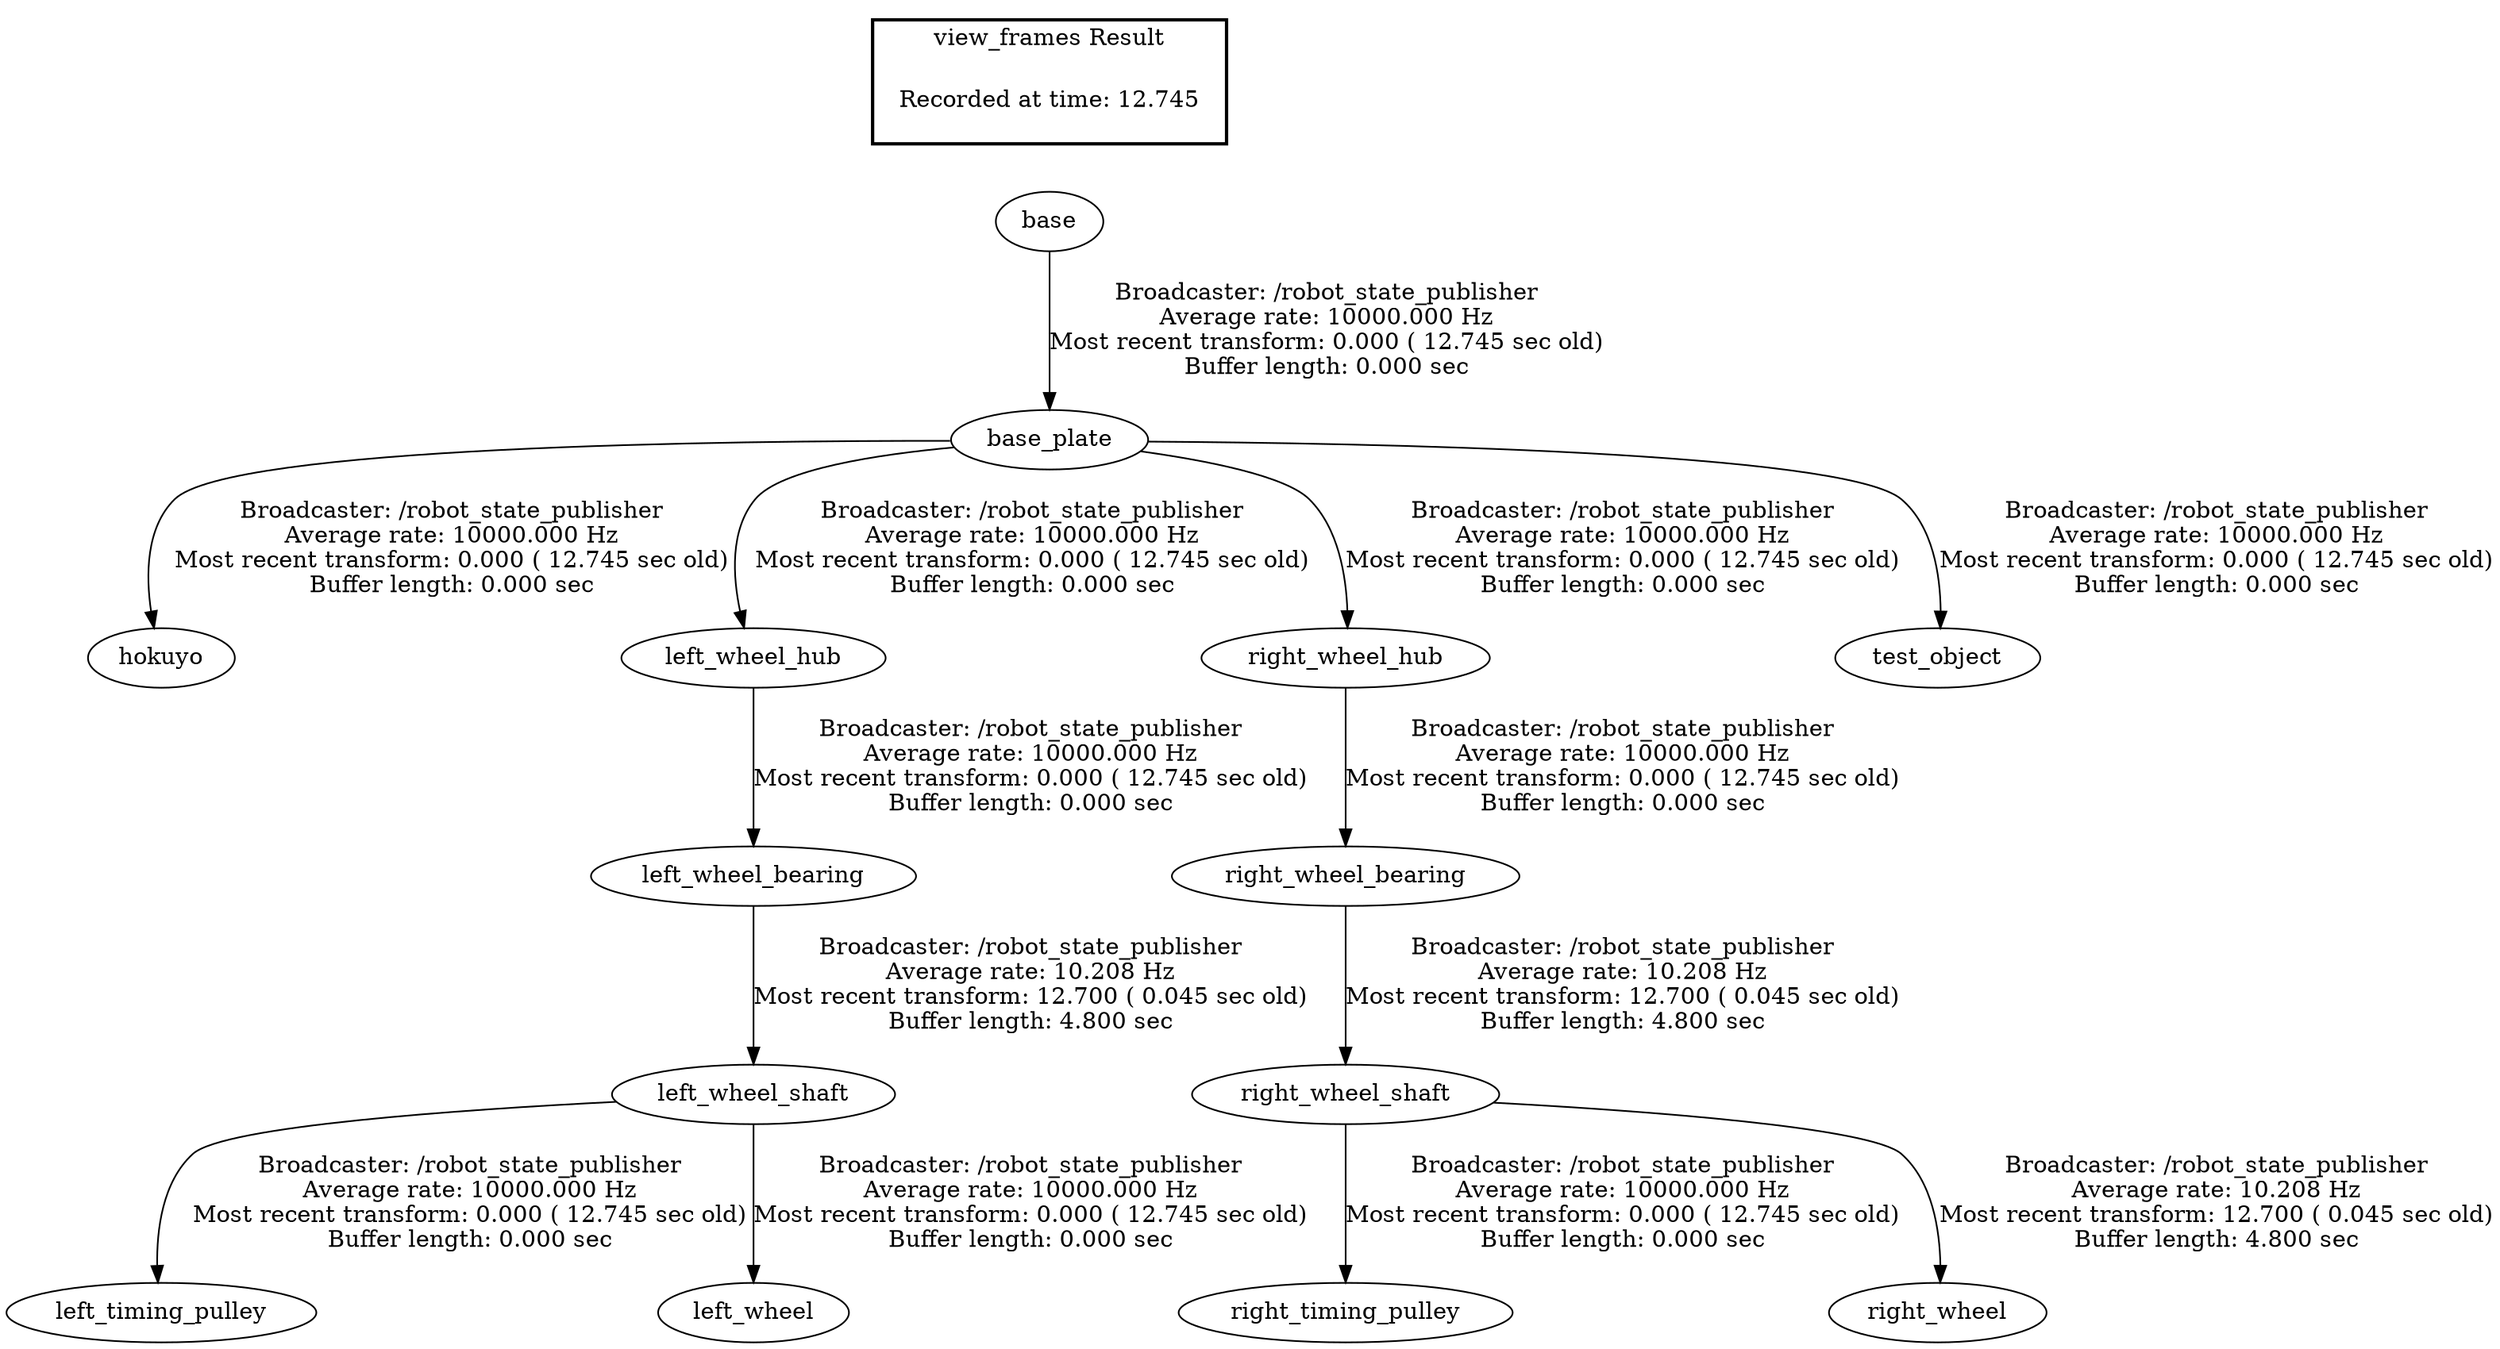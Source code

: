 digraph G {
"base" -> "base_plate"[label="Broadcaster: /robot_state_publisher\nAverage rate: 10000.000 Hz\nMost recent transform: 0.000 ( 12.745 sec old)\nBuffer length: 0.000 sec\n"];
"base_plate" -> "hokuyo"[label="Broadcaster: /robot_state_publisher\nAverage rate: 10000.000 Hz\nMost recent transform: 0.000 ( 12.745 sec old)\nBuffer length: 0.000 sec\n"];
"left_wheel_shaft" -> "left_timing_pulley"[label="Broadcaster: /robot_state_publisher\nAverage rate: 10000.000 Hz\nMost recent transform: 0.000 ( 12.745 sec old)\nBuffer length: 0.000 sec\n"];
"left_wheel_bearing" -> "left_wheel_shaft"[label="Broadcaster: /robot_state_publisher\nAverage rate: 10.208 Hz\nMost recent transform: 12.700 ( 0.045 sec old)\nBuffer length: 4.800 sec\n"];
"left_wheel_hub" -> "left_wheel_bearing"[label="Broadcaster: /robot_state_publisher\nAverage rate: 10000.000 Hz\nMost recent transform: 0.000 ( 12.745 sec old)\nBuffer length: 0.000 sec\n"];
"base_plate" -> "left_wheel_hub"[label="Broadcaster: /robot_state_publisher\nAverage rate: 10000.000 Hz\nMost recent transform: 0.000 ( 12.745 sec old)\nBuffer length: 0.000 sec\n"];
"left_wheel_shaft" -> "left_wheel"[label="Broadcaster: /robot_state_publisher\nAverage rate: 10000.000 Hz\nMost recent transform: 0.000 ( 12.745 sec old)\nBuffer length: 0.000 sec\n"];
"right_wheel_shaft" -> "right_timing_pulley"[label="Broadcaster: /robot_state_publisher\nAverage rate: 10000.000 Hz\nMost recent transform: 0.000 ( 12.745 sec old)\nBuffer length: 0.000 sec\n"];
"right_wheel_bearing" -> "right_wheel_shaft"[label="Broadcaster: /robot_state_publisher\nAverage rate: 10.208 Hz\nMost recent transform: 12.700 ( 0.045 sec old)\nBuffer length: 4.800 sec\n"];
"right_wheel_hub" -> "right_wheel_bearing"[label="Broadcaster: /robot_state_publisher\nAverage rate: 10000.000 Hz\nMost recent transform: 0.000 ( 12.745 sec old)\nBuffer length: 0.000 sec\n"];
"base_plate" -> "right_wheel_hub"[label="Broadcaster: /robot_state_publisher\nAverage rate: 10000.000 Hz\nMost recent transform: 0.000 ( 12.745 sec old)\nBuffer length: 0.000 sec\n"];
"base_plate" -> "test_object"[label="Broadcaster: /robot_state_publisher\nAverage rate: 10000.000 Hz\nMost recent transform: 0.000 ( 12.745 sec old)\nBuffer length: 0.000 sec\n"];
"right_wheel_shaft" -> "right_wheel"[label="Broadcaster: /robot_state_publisher\nAverage rate: 10.208 Hz\nMost recent transform: 12.700 ( 0.045 sec old)\nBuffer length: 4.800 sec\n"];
edge [style=invis];
 subgraph cluster_legend { style=bold; color=black; label ="view_frames Result";
"Recorded at time: 12.745"[ shape=plaintext ] ;
 }->"base";
}